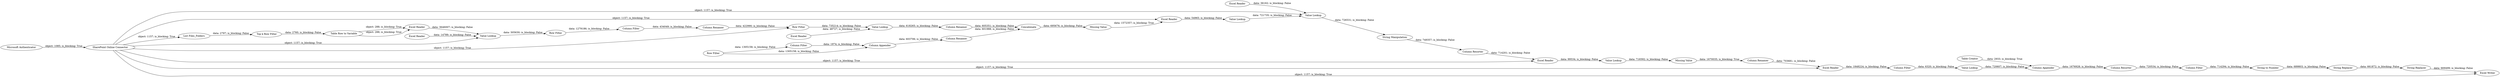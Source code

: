 digraph {
	"-3831760595861509843_98" [label="Missing Value"]
	"-7721993801049611880_35" [label="Column Resorter"]
	"8911386197263266571_110" [label="Value Lookup"]
	"7362078217967637985_98" [label="Missing Value"]
	"-7721993801049611880_67" [label="String Replacer"]
	"1678408221118624200_92" [label="Excel Reader"]
	"-3831760595861509843_106" [label="Column Renamer"]
	"3913627141496281658_94" [label="Top k Row Filter"]
	"-3508219443887195553_87" [label="Microsoft Authenticator"]
	"6363114578905719104_99" [label="Value Lookup"]
	"7362078217967637985_80" [label="Row Filter"]
	"7362078217967637985_86" [label=Concatenate]
	"-7721993801049611880_114" [label="String Replacer"]
	"7362078217967637985_83" [label="Column Filter"]
	"1678408221118624200_101" [label="Column Renamer"]
	"7362078217967637985_97" [label="Column Renamer"]
	"7362078217967637985_82" [label="Column Appender"]
	"1678408221118624200_98" [label="Value Lookup"]
	"-3508619610328281201_102" [label="Value Lookup"]
	"-3508219443887195553_89" [label="Excel Reader"]
	"1678408221118624200_100" [label="Column Filter"]
	"7362078217967637985_95" [label="Excel Reader"]
	"-686120007698823858_40" [label="String Manipulation"]
	"7362078217967637985_84" [label="Column Renamer"]
	"8911386197263266571_108" [label="Excel Reader"]
	"-7721993801049611880_13" [label="String to Number"]
	"-3508619610328281201_95" [label="Excel Reader"]
	"-7721993801049611880_113" [label="Column Filter"]
	"1678408221118624200_99" [label="Row Filter"]
	"8911386197263266571_109" [label="Column Filter"]
	"-7721993801049611880_45" [label="Table Creator"]
	"7362078217967637985_81" [label="Row Filter"]
	"3913627141496281658_90" [label="List Files_Folders"]
	"7362078217967637985_96" [label="Value Lookup"]
	"-3508219443887195553_114" [label="Excel Writer"]
	"-3831760595861509843_104" [label="Excel Reader"]
	"-686120007698823858_42" [label="Column Resorter"]
	"-3508219443887195553_88" [label="SharePoint Online Connector"]
	"6363114578905719104_98" [label="Excel Reader"]
	"-7721993801049611880_83" [label="Column Appender"]
	"-3831760595861509843_105" [label="Value Lookup"]
	"3913627141496281658_95" [label="Table Row to Variable"]
	"1678408221118624200_99" -> "1678408221118624200_100" [label="data: 1279186; is_blocking: False"]
	"-7721993801049611880_35" -> "-7721993801049611880_113" [label="data: 720534; is_blocking: False"]
	"1678408221118624200_101" -> "7362078217967637985_80" [label="data: 422990; is_blocking: False"]
	"-3508219443887195553_88" -> "1678408221118624200_98" [label="object: 1157; is_blocking: True"]
	"7362078217967637985_80" -> "7362078217967637985_96" [label="data: 735214; is_blocking: False"]
	"-7721993801049611880_13" -> "-7721993801049611880_67" [label="data: 689803; is_blocking: False"]
	"-3508219443887195553_89" -> "1678408221118624200_98" [label="data: 3646007; is_blocking: False"]
	"7362078217967637985_86" -> "7362078217967637985_98" [label="data: 695676; is_blocking: False"]
	"7362078217967637985_83" -> "7362078217967637985_82" [label="data: 1974; is_blocking: False"]
	"1678408221118624200_98" -> "1678408221118624200_99" [label="data: 305630; is_blocking: False"]
	"-686120007698823858_42" -> "-3831760595861509843_104" [label="data: 714201; is_blocking: False"]
	"-3831760595861509843_106" -> "8911386197263266571_108" [label="data: 703681; is_blocking: False"]
	"-686120007698823858_40" -> "-686120007698823858_42" [label="data: 749357; is_blocking: False"]
	"-7721993801049611880_113" -> "-7721993801049611880_13" [label="data: 714294; is_blocking: False"]
	"8911386197263266571_110" -> "-7721993801049611880_83" [label="data: 720607; is_blocking: False"]
	"-3508619610328281201_95" -> "-3508619610328281201_102" [label="data: 36162; is_blocking: False"]
	"3913627141496281658_94" -> "3913627141496281658_95" [label="data: 2760; is_blocking: False"]
	"-3508219443887195553_88" -> "7362078217967637985_80" [label="object: 1157; is_blocking: True"]
	"-3508619610328281201_102" -> "-686120007698823858_40" [label="data: 726531; is_blocking: False"]
	"3913627141496281658_90" -> "3913627141496281658_94" [label="data: 2797; is_blocking: False"]
	"6363114578905719104_98" -> "6363114578905719104_99" [label="data: 54965; is_blocking: False"]
	"7362078217967637985_96" -> "7362078217967637985_97" [label="data: 618265; is_blocking: False"]
	"-3508219443887195553_88" -> "3913627141496281658_90" [label="object: 1157; is_blocking: True"]
	"-7721993801049611880_67" -> "-7721993801049611880_114" [label="data: 661872; is_blocking: False"]
	"7362078217967637985_98" -> "6363114578905719104_98" [label="data: 1572357; is_blocking: True"]
	"7362078217967637985_82" -> "7362078217967637985_84" [label="data: 603706; is_blocking: False"]
	"7362078217967637985_95" -> "7362078217967637985_96" [label="data: 48727; is_blocking: False"]
	"-7721993801049611880_83" -> "-7721993801049611880_35" [label="data: 1676928; is_blocking: False"]
	"-7721993801049611880_114" -> "-3508219443887195553_114" [label="data: 669499; is_blocking: False"]
	"7362078217967637985_97" -> "7362078217967637985_86" [label="data: 605351; is_blocking: False"]
	"3913627141496281658_95" -> "-3508219443887195553_89" [label="object: 288; is_blocking: True"]
	"7362078217967637985_81" -> "7362078217967637985_83" [label="data: 1305158; is_blocking: False"]
	"-3508219443887195553_88" -> "-3508219443887195553_114" [label="object: 1157; is_blocking: True"]
	"1678408221118624200_100" -> "1678408221118624200_101" [label="data: 434049; is_blocking: False"]
	"-3508219443887195553_88" -> "-3831760595861509843_104" [label="object: 1157; is_blocking: True"]
	"6363114578905719104_99" -> "-3508619610328281201_102" [label="data: 721735; is_blocking: False"]
	"-3508219443887195553_88" -> "-3508619610328281201_102" [label="object: 1157; is_blocking: True"]
	"-3508219443887195553_88" -> "8911386197263266571_108" [label="object: 1157; is_blocking: True"]
	"8911386197263266571_109" -> "8911386197263266571_110" [label="data: 6320; is_blocking: False"]
	"3913627141496281658_95" -> "-3508219443887195553_89" [label="object: 288; is_blocking: True"]
	"-3831760595861509843_105" -> "-3831760595861509843_98" [label="data: 716592; is_blocking: False"]
	"7362078217967637985_84" -> "7362078217967637985_86" [label="data: 601988; is_blocking: False"]
	"-3508219443887195553_88" -> "6363114578905719104_98" [label="object: 1157; is_blocking: True"]
	"8911386197263266571_108" -> "8911386197263266571_109" [label="data: 1848224; is_blocking: False"]
	"-7721993801049611880_45" -> "-7721993801049611880_83" [label="data: 2933; is_blocking: True"]
	"-3831760595861509843_98" -> "-3831760595861509843_106" [label="data: 1670035; is_blocking: True"]
	"-3508219443887195553_87" -> "-3508219443887195553_88" [label="object: 1085; is_blocking: True"]
	"-3831760595861509843_104" -> "-3831760595861509843_105" [label="data: 99534; is_blocking: False"]
	"1678408221118624200_92" -> "1678408221118624200_98" [label="data: 14789; is_blocking: False"]
	"7362078217967637985_81" -> "7362078217967637985_82" [label="data: 1305158; is_blocking: False"]
	rankdir=LR
}
